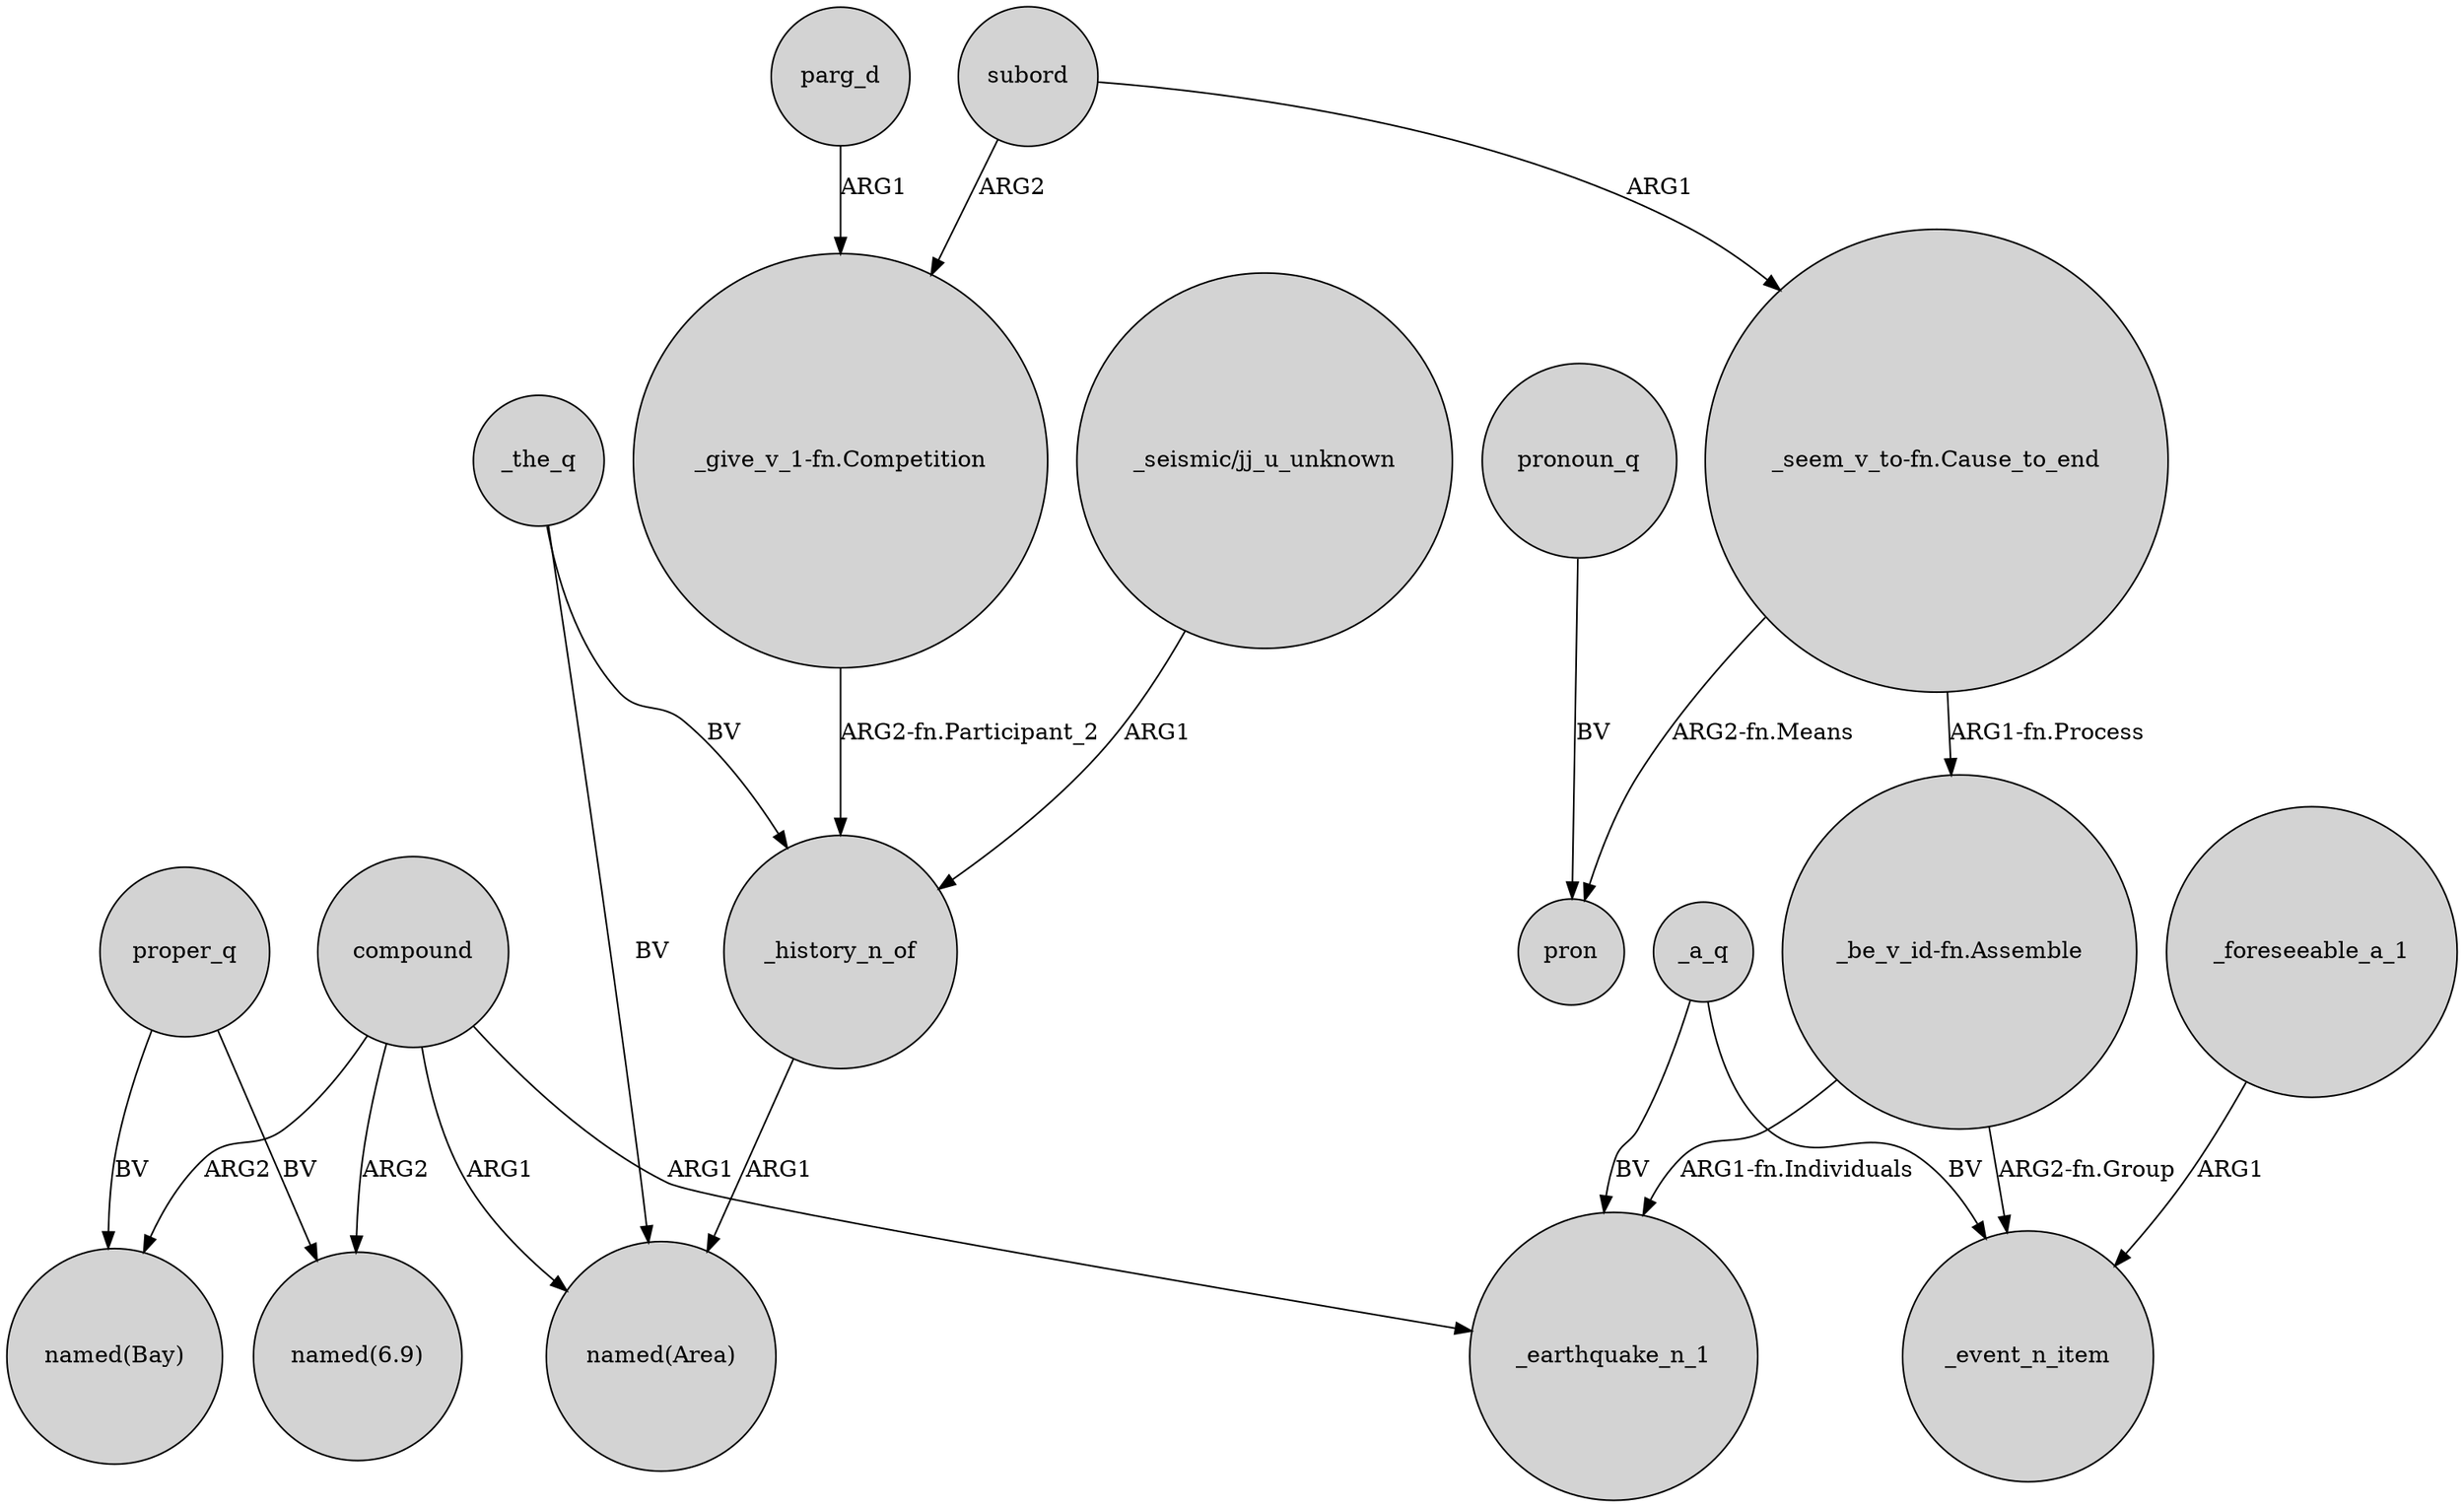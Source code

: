 digraph {
	node [shape=circle style=filled]
	"_be_v_id-fn.Assemble" -> _event_n_item [label="ARG2-fn.Group"]
	proper_q -> "named(Bay)" [label=BV]
	subord -> "_give_v_1-fn.Competition" [label=ARG2]
	_a_q -> _earthquake_n_1 [label=BV]
	compound -> "named(Bay)" [label=ARG2]
	"_be_v_id-fn.Assemble" -> _earthquake_n_1 [label="ARG1-fn.Individuals"]
	_the_q -> _history_n_of [label=BV]
	_a_q -> _event_n_item [label=BV]
	compound -> "named(Area)" [label=ARG1]
	pronoun_q -> pron [label=BV]
	"_seismic/jj_u_unknown" -> _history_n_of [label=ARG1]
	_history_n_of -> "named(Area)" [label=ARG1]
	"_seem_v_to-fn.Cause_to_end" -> "_be_v_id-fn.Assemble" [label="ARG1-fn.Process"]
	parg_d -> "_give_v_1-fn.Competition" [label=ARG1]
	subord -> "_seem_v_to-fn.Cause_to_end" [label=ARG1]
	proper_q -> "named(6.9)" [label=BV]
	_the_q -> "named(Area)" [label=BV]
	compound -> _earthquake_n_1 [label=ARG1]
	_foreseeable_a_1 -> _event_n_item [label=ARG1]
	"_seem_v_to-fn.Cause_to_end" -> pron [label="ARG2-fn.Means"]
	compound -> "named(6.9)" [label=ARG2]
	"_give_v_1-fn.Competition" -> _history_n_of [label="ARG2-fn.Participant_2"]
}
